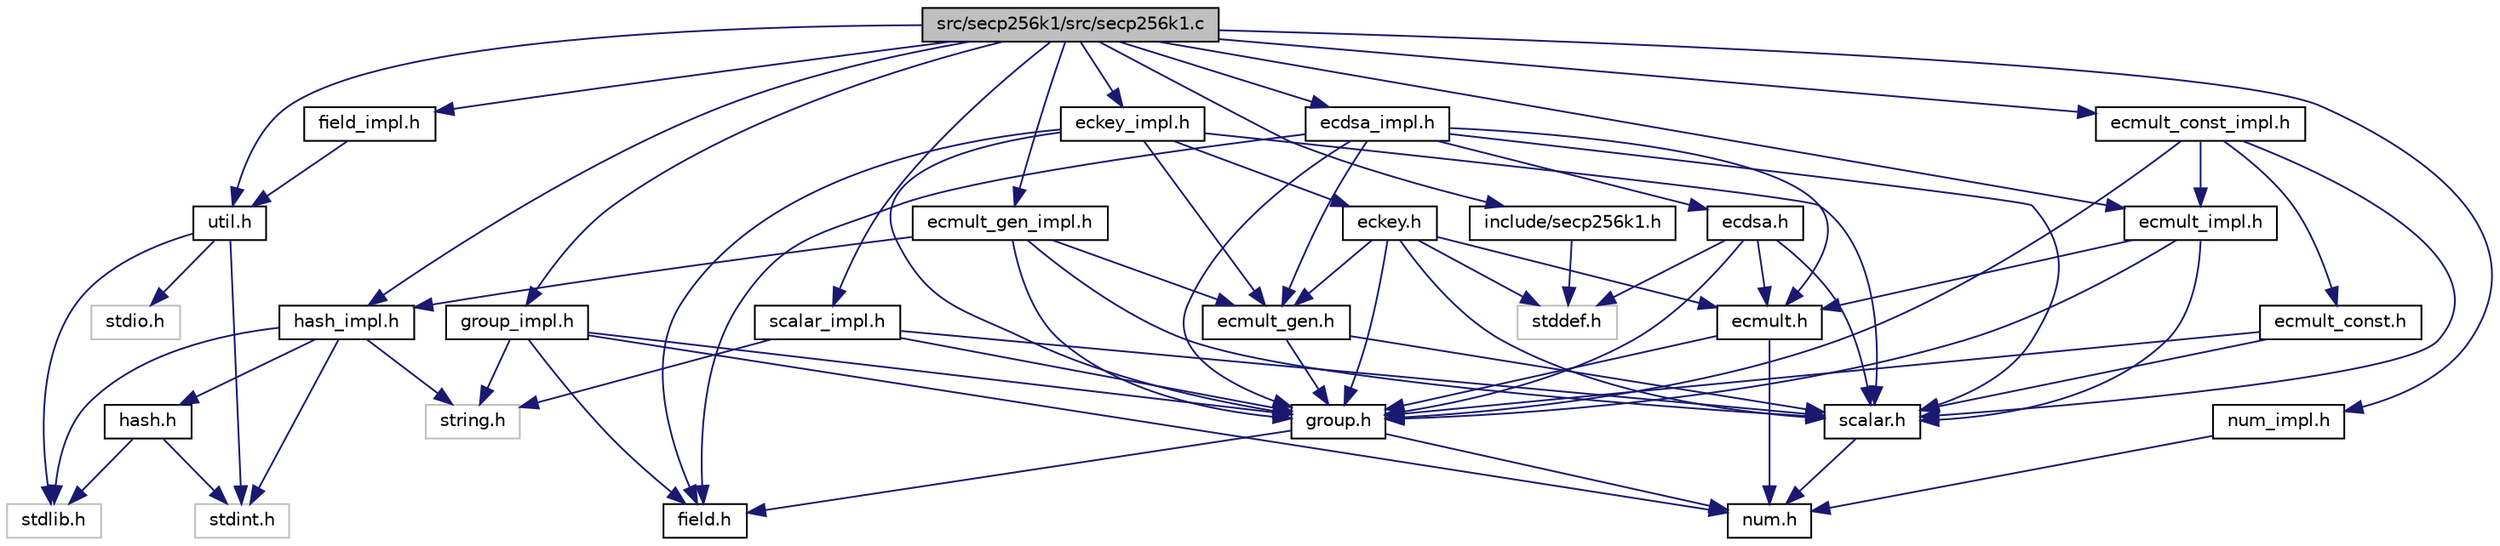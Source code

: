 digraph "src/secp256k1/src/secp256k1.c"
{
  edge [fontname="Helvetica",fontsize="10",labelfontname="Helvetica",labelfontsize="10"];
  node [fontname="Helvetica",fontsize="10",shape=record];
  Node0 [label="src/secp256k1/src/secp256k1.c",height=0.2,width=0.4,color="black", fillcolor="grey75", style="filled", fontcolor="black"];
  Node0 -> Node1 [color="midnightblue",fontsize="10",style="solid",fontname="Helvetica"];
  Node1 [label="include/secp256k1.h",height=0.2,width=0.4,color="black", fillcolor="white", style="filled",URL="$d7/dd3/secp256k1_8h.html"];
  Node1 -> Node2 [color="midnightblue",fontsize="10",style="solid",fontname="Helvetica"];
  Node2 [label="stddef.h",height=0.2,width=0.4,color="grey75", fillcolor="white", style="filled"];
  Node0 -> Node3 [color="midnightblue",fontsize="10",style="solid",fontname="Helvetica"];
  Node3 [label="util.h",height=0.2,width=0.4,color="black", fillcolor="white", style="filled",URL="$db/d99/secp256k1_2src_2util_8h.html"];
  Node3 -> Node4 [color="midnightblue",fontsize="10",style="solid",fontname="Helvetica"];
  Node4 [label="stdlib.h",height=0.2,width=0.4,color="grey75", fillcolor="white", style="filled"];
  Node3 -> Node5 [color="midnightblue",fontsize="10",style="solid",fontname="Helvetica"];
  Node5 [label="stdint.h",height=0.2,width=0.4,color="grey75", fillcolor="white", style="filled"];
  Node3 -> Node6 [color="midnightblue",fontsize="10",style="solid",fontname="Helvetica"];
  Node6 [label="stdio.h",height=0.2,width=0.4,color="grey75", fillcolor="white", style="filled"];
  Node0 -> Node7 [color="midnightblue",fontsize="10",style="solid",fontname="Helvetica"];
  Node7 [label="num_impl.h",height=0.2,width=0.4,color="black", fillcolor="white", style="filled",URL="$d7/dd8/num__impl_8h.html"];
  Node7 -> Node8 [color="midnightblue",fontsize="10",style="solid",fontname="Helvetica"];
  Node8 [label="num.h",height=0.2,width=0.4,color="black", fillcolor="white", style="filled",URL="$df/d98/num_8h.html"];
  Node0 -> Node9 [color="midnightblue",fontsize="10",style="solid",fontname="Helvetica"];
  Node9 [label="field_impl.h",height=0.2,width=0.4,color="black", fillcolor="white", style="filled",URL="$d7/d0b/field__impl_8h.html"];
  Node9 -> Node3 [color="midnightblue",fontsize="10",style="solid",fontname="Helvetica"];
  Node0 -> Node10 [color="midnightblue",fontsize="10",style="solid",fontname="Helvetica"];
  Node10 [label="scalar_impl.h",height=0.2,width=0.4,color="black", fillcolor="white", style="filled",URL="$dd/da5/scalar__impl_8h.html"];
  Node10 -> Node11 [color="midnightblue",fontsize="10",style="solid",fontname="Helvetica"];
  Node11 [label="string.h",height=0.2,width=0.4,color="grey75", fillcolor="white", style="filled"];
  Node10 -> Node12 [color="midnightblue",fontsize="10",style="solid",fontname="Helvetica"];
  Node12 [label="group.h",height=0.2,width=0.4,color="black", fillcolor="white", style="filled",URL="$d9/dd1/group_8h.html"];
  Node12 -> Node8 [color="midnightblue",fontsize="10",style="solid",fontname="Helvetica"];
  Node12 -> Node13 [color="midnightblue",fontsize="10",style="solid",fontname="Helvetica"];
  Node13 [label="field.h",height=0.2,width=0.4,color="black", fillcolor="white", style="filled",URL="$d5/d5a/field_8h.html"];
  Node10 -> Node14 [color="midnightblue",fontsize="10",style="solid",fontname="Helvetica"];
  Node14 [label="scalar.h",height=0.2,width=0.4,color="black", fillcolor="white", style="filled",URL="$db/d94/scalar_8h.html"];
  Node14 -> Node8 [color="midnightblue",fontsize="10",style="solid",fontname="Helvetica"];
  Node0 -> Node15 [color="midnightblue",fontsize="10",style="solid",fontname="Helvetica"];
  Node15 [label="group_impl.h",height=0.2,width=0.4,color="black", fillcolor="white", style="filled",URL="$d6/d60/group__impl_8h.html"];
  Node15 -> Node11 [color="midnightblue",fontsize="10",style="solid",fontname="Helvetica"];
  Node15 -> Node8 [color="midnightblue",fontsize="10",style="solid",fontname="Helvetica"];
  Node15 -> Node13 [color="midnightblue",fontsize="10",style="solid",fontname="Helvetica"];
  Node15 -> Node12 [color="midnightblue",fontsize="10",style="solid",fontname="Helvetica"];
  Node0 -> Node16 [color="midnightblue",fontsize="10",style="solid",fontname="Helvetica"];
  Node16 [label="ecmult_impl.h",height=0.2,width=0.4,color="black", fillcolor="white", style="filled",URL="$d5/d17/ecmult__impl_8h.html"];
  Node16 -> Node12 [color="midnightblue",fontsize="10",style="solid",fontname="Helvetica"];
  Node16 -> Node14 [color="midnightblue",fontsize="10",style="solid",fontname="Helvetica"];
  Node16 -> Node17 [color="midnightblue",fontsize="10",style="solid",fontname="Helvetica"];
  Node17 [label="ecmult.h",height=0.2,width=0.4,color="black", fillcolor="white", style="filled",URL="$d2/d94/ecmult_8h.html"];
  Node17 -> Node8 [color="midnightblue",fontsize="10",style="solid",fontname="Helvetica"];
  Node17 -> Node12 [color="midnightblue",fontsize="10",style="solid",fontname="Helvetica"];
  Node0 -> Node18 [color="midnightblue",fontsize="10",style="solid",fontname="Helvetica"];
  Node18 [label="ecmult_const_impl.h",height=0.2,width=0.4,color="black", fillcolor="white", style="filled",URL="$d6/d3e/ecmult__const__impl_8h.html"];
  Node18 -> Node14 [color="midnightblue",fontsize="10",style="solid",fontname="Helvetica"];
  Node18 -> Node12 [color="midnightblue",fontsize="10",style="solid",fontname="Helvetica"];
  Node18 -> Node19 [color="midnightblue",fontsize="10",style="solid",fontname="Helvetica"];
  Node19 [label="ecmult_const.h",height=0.2,width=0.4,color="black", fillcolor="white", style="filled",URL="$de/d26/ecmult__const_8h.html"];
  Node19 -> Node14 [color="midnightblue",fontsize="10",style="solid",fontname="Helvetica"];
  Node19 -> Node12 [color="midnightblue",fontsize="10",style="solid",fontname="Helvetica"];
  Node18 -> Node16 [color="midnightblue",fontsize="10",style="solid",fontname="Helvetica"];
  Node0 -> Node20 [color="midnightblue",fontsize="10",style="solid",fontname="Helvetica"];
  Node20 [label="ecmult_gen_impl.h",height=0.2,width=0.4,color="black", fillcolor="white", style="filled",URL="$d9/d00/ecmult__gen__impl_8h.html"];
  Node20 -> Node14 [color="midnightblue",fontsize="10",style="solid",fontname="Helvetica"];
  Node20 -> Node12 [color="midnightblue",fontsize="10",style="solid",fontname="Helvetica"];
  Node20 -> Node21 [color="midnightblue",fontsize="10",style="solid",fontname="Helvetica"];
  Node21 [label="ecmult_gen.h",height=0.2,width=0.4,color="black", fillcolor="white", style="filled",URL="$d6/d76/ecmult__gen_8h.html"];
  Node21 -> Node14 [color="midnightblue",fontsize="10",style="solid",fontname="Helvetica"];
  Node21 -> Node12 [color="midnightblue",fontsize="10",style="solid",fontname="Helvetica"];
  Node20 -> Node22 [color="midnightblue",fontsize="10",style="solid",fontname="Helvetica"];
  Node22 [label="hash_impl.h",height=0.2,width=0.4,color="black", fillcolor="white", style="filled",URL="$d2/d64/hash__impl_8h.html"];
  Node22 -> Node23 [color="midnightblue",fontsize="10",style="solid",fontname="Helvetica"];
  Node23 [label="hash.h",height=0.2,width=0.4,color="black", fillcolor="white", style="filled",URL="$d7/dd7/secp256k1_2src_2hash_8h.html"];
  Node23 -> Node4 [color="midnightblue",fontsize="10",style="solid",fontname="Helvetica"];
  Node23 -> Node5 [color="midnightblue",fontsize="10",style="solid",fontname="Helvetica"];
  Node22 -> Node4 [color="midnightblue",fontsize="10",style="solid",fontname="Helvetica"];
  Node22 -> Node5 [color="midnightblue",fontsize="10",style="solid",fontname="Helvetica"];
  Node22 -> Node11 [color="midnightblue",fontsize="10",style="solid",fontname="Helvetica"];
  Node0 -> Node24 [color="midnightblue",fontsize="10",style="solid",fontname="Helvetica"];
  Node24 [label="ecdsa_impl.h",height=0.2,width=0.4,color="black", fillcolor="white", style="filled",URL="$d5/d27/ecdsa__impl_8h.html"];
  Node24 -> Node14 [color="midnightblue",fontsize="10",style="solid",fontname="Helvetica"];
  Node24 -> Node13 [color="midnightblue",fontsize="10",style="solid",fontname="Helvetica"];
  Node24 -> Node12 [color="midnightblue",fontsize="10",style="solid",fontname="Helvetica"];
  Node24 -> Node17 [color="midnightblue",fontsize="10",style="solid",fontname="Helvetica"];
  Node24 -> Node21 [color="midnightblue",fontsize="10",style="solid",fontname="Helvetica"];
  Node24 -> Node25 [color="midnightblue",fontsize="10",style="solid",fontname="Helvetica"];
  Node25 [label="ecdsa.h",height=0.2,width=0.4,color="black", fillcolor="white", style="filled",URL="$d5/d5d/ecdsa_8h.html"];
  Node25 -> Node2 [color="midnightblue",fontsize="10",style="solid",fontname="Helvetica"];
  Node25 -> Node14 [color="midnightblue",fontsize="10",style="solid",fontname="Helvetica"];
  Node25 -> Node12 [color="midnightblue",fontsize="10",style="solid",fontname="Helvetica"];
  Node25 -> Node17 [color="midnightblue",fontsize="10",style="solid",fontname="Helvetica"];
  Node0 -> Node26 [color="midnightblue",fontsize="10",style="solid",fontname="Helvetica"];
  Node26 [label="eckey_impl.h",height=0.2,width=0.4,color="black", fillcolor="white", style="filled",URL="$de/dd9/eckey__impl_8h.html"];
  Node26 -> Node27 [color="midnightblue",fontsize="10",style="solid",fontname="Helvetica"];
  Node27 [label="eckey.h",height=0.2,width=0.4,color="black", fillcolor="white", style="filled",URL="$da/dff/eckey_8h.html"];
  Node27 -> Node2 [color="midnightblue",fontsize="10",style="solid",fontname="Helvetica"];
  Node27 -> Node12 [color="midnightblue",fontsize="10",style="solid",fontname="Helvetica"];
  Node27 -> Node14 [color="midnightblue",fontsize="10",style="solid",fontname="Helvetica"];
  Node27 -> Node17 [color="midnightblue",fontsize="10",style="solid",fontname="Helvetica"];
  Node27 -> Node21 [color="midnightblue",fontsize="10",style="solid",fontname="Helvetica"];
  Node26 -> Node14 [color="midnightblue",fontsize="10",style="solid",fontname="Helvetica"];
  Node26 -> Node13 [color="midnightblue",fontsize="10",style="solid",fontname="Helvetica"];
  Node26 -> Node12 [color="midnightblue",fontsize="10",style="solid",fontname="Helvetica"];
  Node26 -> Node21 [color="midnightblue",fontsize="10",style="solid",fontname="Helvetica"];
  Node0 -> Node22 [color="midnightblue",fontsize="10",style="solid",fontname="Helvetica"];
}
